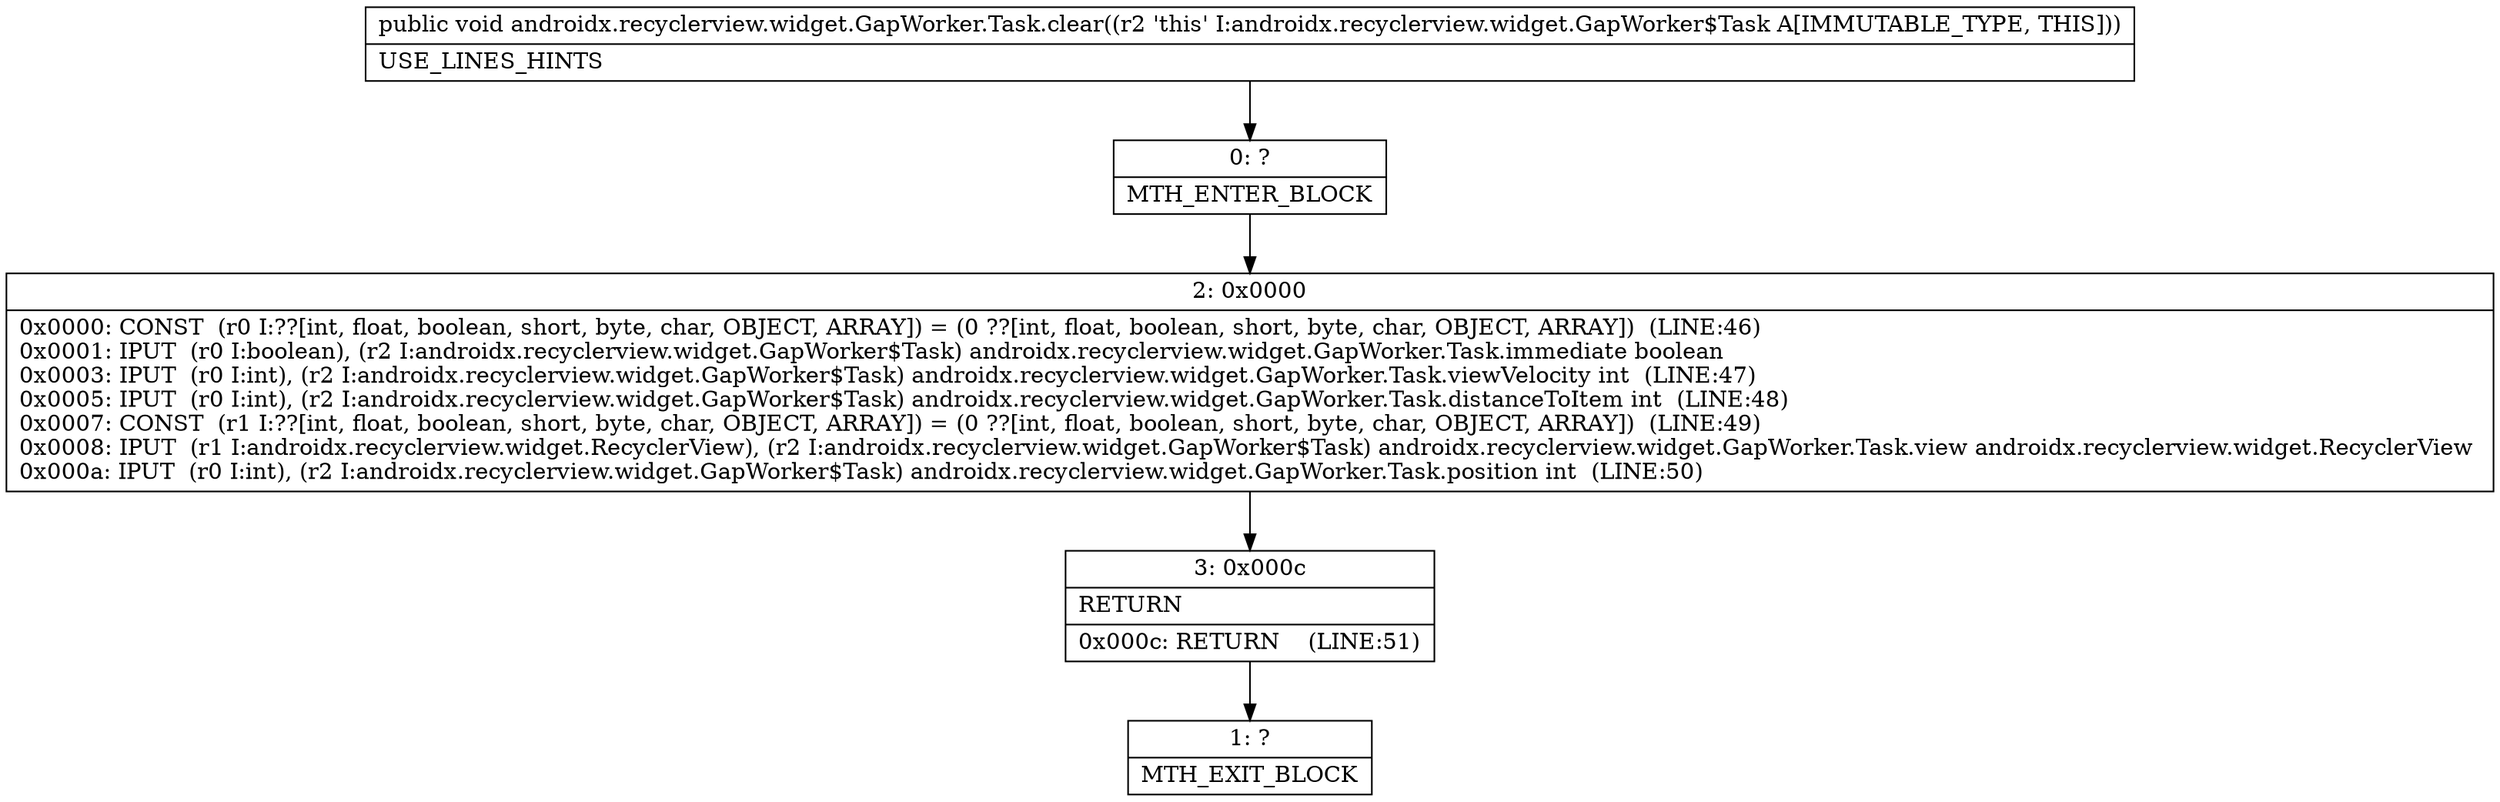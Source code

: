 digraph "CFG forandroidx.recyclerview.widget.GapWorker.Task.clear()V" {
Node_0 [shape=record,label="{0\:\ ?|MTH_ENTER_BLOCK\l}"];
Node_2 [shape=record,label="{2\:\ 0x0000|0x0000: CONST  (r0 I:??[int, float, boolean, short, byte, char, OBJECT, ARRAY]) = (0 ??[int, float, boolean, short, byte, char, OBJECT, ARRAY])  (LINE:46)\l0x0001: IPUT  (r0 I:boolean), (r2 I:androidx.recyclerview.widget.GapWorker$Task) androidx.recyclerview.widget.GapWorker.Task.immediate boolean \l0x0003: IPUT  (r0 I:int), (r2 I:androidx.recyclerview.widget.GapWorker$Task) androidx.recyclerview.widget.GapWorker.Task.viewVelocity int  (LINE:47)\l0x0005: IPUT  (r0 I:int), (r2 I:androidx.recyclerview.widget.GapWorker$Task) androidx.recyclerview.widget.GapWorker.Task.distanceToItem int  (LINE:48)\l0x0007: CONST  (r1 I:??[int, float, boolean, short, byte, char, OBJECT, ARRAY]) = (0 ??[int, float, boolean, short, byte, char, OBJECT, ARRAY])  (LINE:49)\l0x0008: IPUT  (r1 I:androidx.recyclerview.widget.RecyclerView), (r2 I:androidx.recyclerview.widget.GapWorker$Task) androidx.recyclerview.widget.GapWorker.Task.view androidx.recyclerview.widget.RecyclerView \l0x000a: IPUT  (r0 I:int), (r2 I:androidx.recyclerview.widget.GapWorker$Task) androidx.recyclerview.widget.GapWorker.Task.position int  (LINE:50)\l}"];
Node_3 [shape=record,label="{3\:\ 0x000c|RETURN\l|0x000c: RETURN    (LINE:51)\l}"];
Node_1 [shape=record,label="{1\:\ ?|MTH_EXIT_BLOCK\l}"];
MethodNode[shape=record,label="{public void androidx.recyclerview.widget.GapWorker.Task.clear((r2 'this' I:androidx.recyclerview.widget.GapWorker$Task A[IMMUTABLE_TYPE, THIS]))  | USE_LINES_HINTS\l}"];
MethodNode -> Node_0;Node_0 -> Node_2;
Node_2 -> Node_3;
Node_3 -> Node_1;
}

